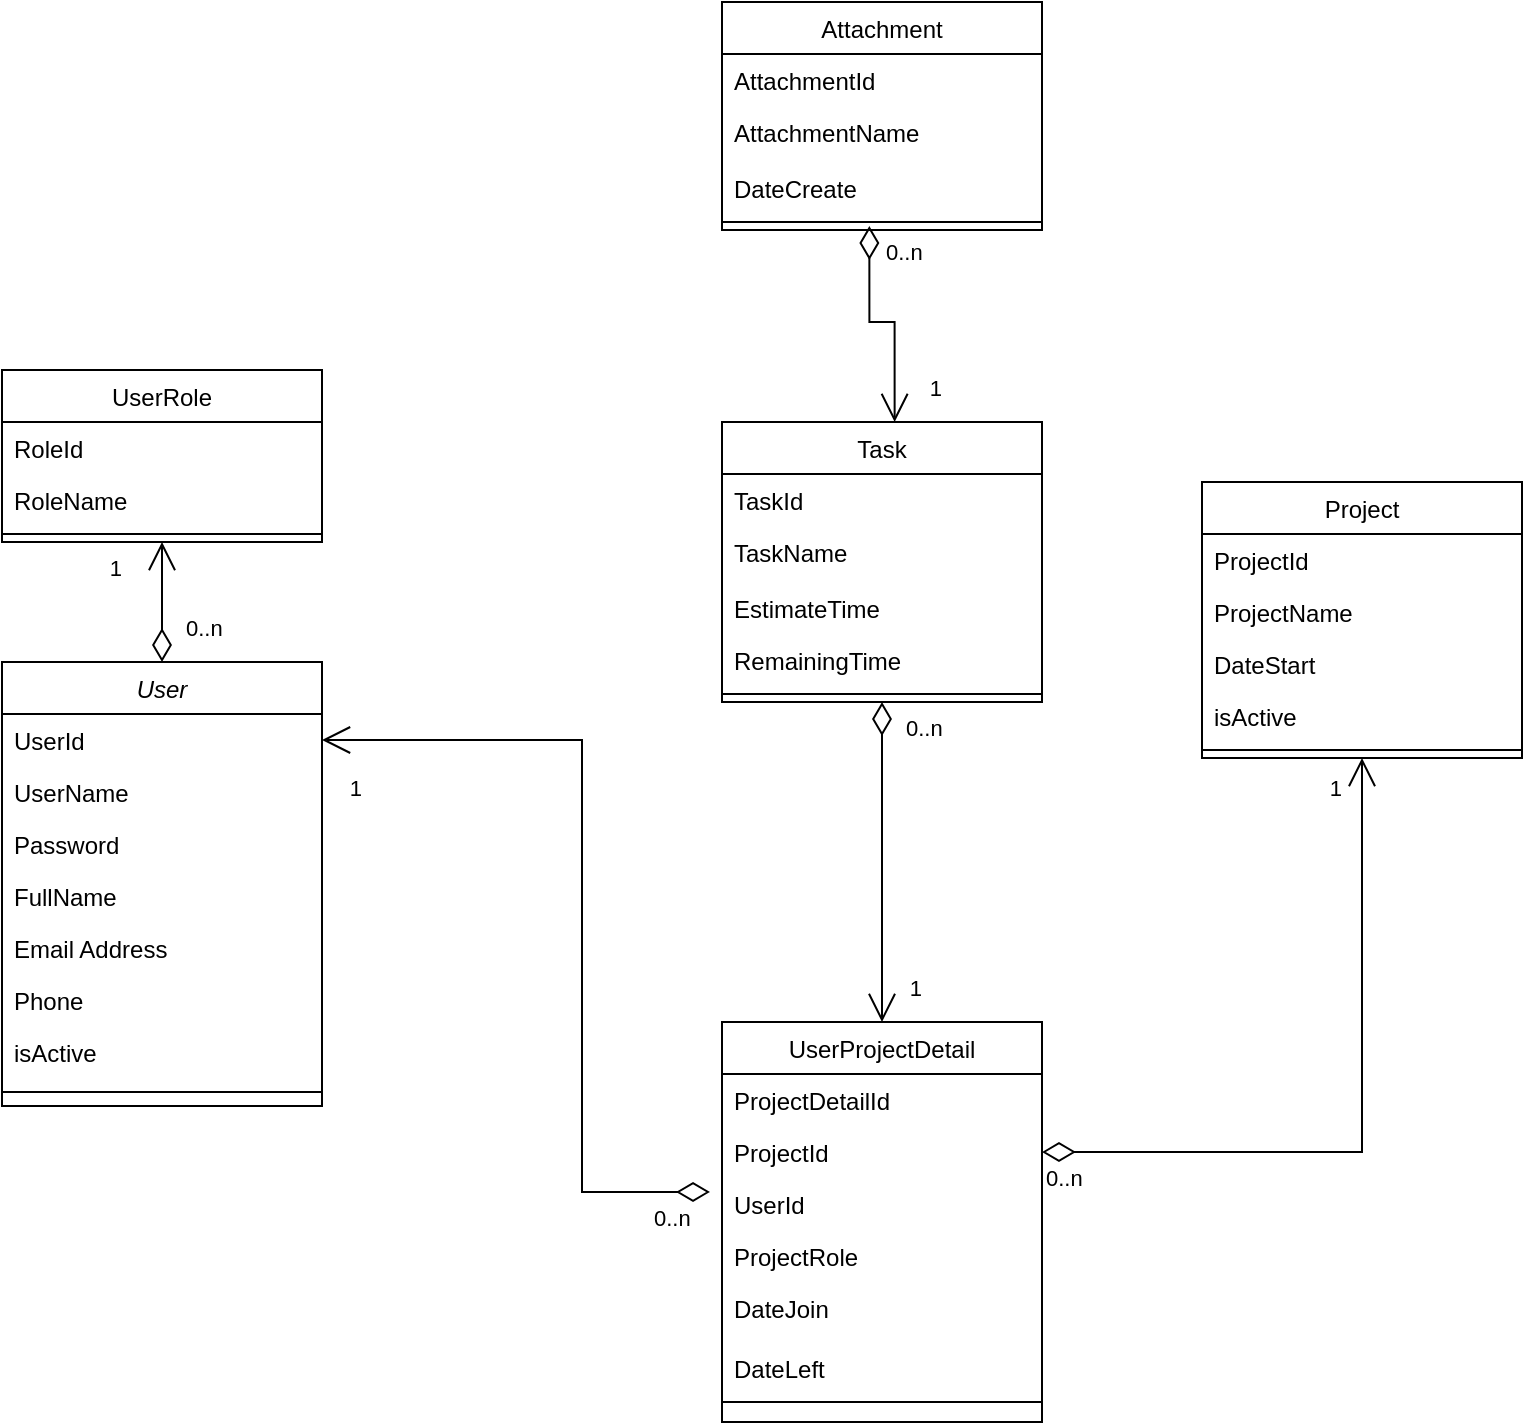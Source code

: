 <mxfile version="22.0.4" type="github">
  <diagram name="Page-1" id="lMffUk5MjSKnQNWP74wQ">
    <mxGraphModel dx="2639" dy="2053" grid="1" gridSize="10" guides="1" tooltips="1" connect="1" arrows="1" fold="1" page="1" pageScale="1" pageWidth="850" pageHeight="1100" math="0" shadow="0">
      <root>
        <mxCell id="0" />
        <mxCell id="1" parent="0" />
        <mxCell id="6bMaELLeyI9KqNoW2qYl-2" value="User&#xa;" style="swimlane;fontStyle=2;align=center;verticalAlign=top;childLayout=stackLayout;horizontal=1;startSize=26;horizontalStack=0;resizeParent=1;resizeLast=0;collapsible=1;marginBottom=0;rounded=0;shadow=0;strokeWidth=1;" vertex="1" parent="1">
          <mxGeometry x="-90" y="60" width="160" height="222" as="geometry">
            <mxRectangle x="230" y="140" width="160" height="26" as="alternateBounds" />
          </mxGeometry>
        </mxCell>
        <mxCell id="6bMaELLeyI9KqNoW2qYl-3" value="UserId" style="text;align=left;verticalAlign=top;spacingLeft=4;spacingRight=4;overflow=hidden;rotatable=0;points=[[0,0.5],[1,0.5]];portConstraint=eastwest;" vertex="1" parent="6bMaELLeyI9KqNoW2qYl-2">
          <mxGeometry y="26" width="160" height="26" as="geometry" />
        </mxCell>
        <mxCell id="6bMaELLeyI9KqNoW2qYl-4" value="UserName" style="text;align=left;verticalAlign=top;spacingLeft=4;spacingRight=4;overflow=hidden;rotatable=0;points=[[0,0.5],[1,0.5]];portConstraint=eastwest;rounded=0;shadow=0;html=0;" vertex="1" parent="6bMaELLeyI9KqNoW2qYl-2">
          <mxGeometry y="52" width="160" height="26" as="geometry" />
        </mxCell>
        <mxCell id="6bMaELLeyI9KqNoW2qYl-5" value="Password" style="text;align=left;verticalAlign=top;spacingLeft=4;spacingRight=4;overflow=hidden;rotatable=0;points=[[0,0.5],[1,0.5]];portConstraint=eastwest;rounded=0;shadow=0;html=0;" vertex="1" parent="6bMaELLeyI9KqNoW2qYl-2">
          <mxGeometry y="78" width="160" height="26" as="geometry" />
        </mxCell>
        <mxCell id="6bMaELLeyI9KqNoW2qYl-6" value="FullName" style="text;align=left;verticalAlign=top;spacingLeft=4;spacingRight=4;overflow=hidden;rotatable=0;points=[[0,0.5],[1,0.5]];portConstraint=eastwest;rounded=0;shadow=0;html=0;" vertex="1" parent="6bMaELLeyI9KqNoW2qYl-2">
          <mxGeometry y="104" width="160" height="26" as="geometry" />
        </mxCell>
        <mxCell id="6bMaELLeyI9KqNoW2qYl-7" value="Email Address" style="text;align=left;verticalAlign=top;spacingLeft=4;spacingRight=4;overflow=hidden;rotatable=0;points=[[0,0.5],[1,0.5]];portConstraint=eastwest;rounded=0;shadow=0;html=0;" vertex="1" parent="6bMaELLeyI9KqNoW2qYl-2">
          <mxGeometry y="130" width="160" height="26" as="geometry" />
        </mxCell>
        <mxCell id="6bMaELLeyI9KqNoW2qYl-8" value="Phone" style="text;align=left;verticalAlign=top;spacingLeft=4;spacingRight=4;overflow=hidden;rotatable=0;points=[[0,0.5],[1,0.5]];portConstraint=eastwest;rounded=0;shadow=0;html=0;" vertex="1" parent="6bMaELLeyI9KqNoW2qYl-2">
          <mxGeometry y="156" width="160" height="26" as="geometry" />
        </mxCell>
        <mxCell id="6bMaELLeyI9KqNoW2qYl-9" value="isActive" style="text;align=left;verticalAlign=top;spacingLeft=4;spacingRight=4;overflow=hidden;rotatable=0;points=[[0,0.5],[1,0.5]];portConstraint=eastwest;rounded=0;shadow=0;html=0;" vertex="1" parent="6bMaELLeyI9KqNoW2qYl-2">
          <mxGeometry y="182" width="160" height="26" as="geometry" />
        </mxCell>
        <mxCell id="6bMaELLeyI9KqNoW2qYl-10" value="" style="line;html=1;strokeWidth=1;align=left;verticalAlign=middle;spacingTop=-1;spacingLeft=3;spacingRight=3;rotatable=0;labelPosition=right;points=[];portConstraint=eastwest;" vertex="1" parent="6bMaELLeyI9KqNoW2qYl-2">
          <mxGeometry y="208" width="160" height="14" as="geometry" />
        </mxCell>
        <mxCell id="6bMaELLeyI9KqNoW2qYl-11" value="Task" style="swimlane;fontStyle=0;align=center;verticalAlign=top;childLayout=stackLayout;horizontal=1;startSize=26;horizontalStack=0;resizeParent=1;resizeLast=0;collapsible=1;marginBottom=0;rounded=0;shadow=0;strokeWidth=1;" vertex="1" parent="1">
          <mxGeometry x="270" y="-60" width="160" height="140" as="geometry">
            <mxRectangle x="130" y="380" width="160" height="26" as="alternateBounds" />
          </mxGeometry>
        </mxCell>
        <mxCell id="6bMaELLeyI9KqNoW2qYl-12" value="TaskId" style="text;align=left;verticalAlign=top;spacingLeft=4;spacingRight=4;overflow=hidden;rotatable=0;points=[[0,0.5],[1,0.5]];portConstraint=eastwest;" vertex="1" parent="6bMaELLeyI9KqNoW2qYl-11">
          <mxGeometry y="26" width="160" height="26" as="geometry" />
        </mxCell>
        <mxCell id="6bMaELLeyI9KqNoW2qYl-13" value="TaskName" style="text;align=left;verticalAlign=top;spacingLeft=4;spacingRight=4;overflow=hidden;rotatable=0;points=[[0,0.5],[1,0.5]];portConstraint=eastwest;rounded=0;shadow=0;html=0;" vertex="1" parent="6bMaELLeyI9KqNoW2qYl-11">
          <mxGeometry y="52" width="160" height="28" as="geometry" />
        </mxCell>
        <mxCell id="6bMaELLeyI9KqNoW2qYl-14" value="EstimateTime" style="text;align=left;verticalAlign=top;spacingLeft=4;spacingRight=4;overflow=hidden;rotatable=0;points=[[0,0.5],[1,0.5]];portConstraint=eastwest;rounded=0;shadow=0;html=0;" vertex="1" parent="6bMaELLeyI9KqNoW2qYl-11">
          <mxGeometry y="80" width="160" height="26" as="geometry" />
        </mxCell>
        <mxCell id="6bMaELLeyI9KqNoW2qYl-15" value="RemainingTime" style="text;align=left;verticalAlign=top;spacingLeft=4;spacingRight=4;overflow=hidden;rotatable=0;points=[[0,0.5],[1,0.5]];portConstraint=eastwest;rounded=0;shadow=0;html=0;" vertex="1" parent="6bMaELLeyI9KqNoW2qYl-11">
          <mxGeometry y="106" width="160" height="26" as="geometry" />
        </mxCell>
        <mxCell id="6bMaELLeyI9KqNoW2qYl-16" value="" style="line;html=1;strokeWidth=1;align=left;verticalAlign=middle;spacingTop=-1;spacingLeft=3;spacingRight=3;rotatable=0;labelPosition=right;points=[];portConstraint=eastwest;" vertex="1" parent="6bMaELLeyI9KqNoW2qYl-11">
          <mxGeometry y="132" width="160" height="8" as="geometry" />
        </mxCell>
        <mxCell id="6bMaELLeyI9KqNoW2qYl-17" value="UserProjectDetail" style="swimlane;fontStyle=0;align=center;verticalAlign=top;childLayout=stackLayout;horizontal=1;startSize=26;horizontalStack=0;resizeParent=1;resizeLast=0;collapsible=1;marginBottom=0;rounded=0;shadow=0;strokeWidth=1;" vertex="1" parent="1">
          <mxGeometry x="270" y="240" width="160" height="200" as="geometry">
            <mxRectangle x="340" y="380" width="170" height="26" as="alternateBounds" />
          </mxGeometry>
        </mxCell>
        <mxCell id="6bMaELLeyI9KqNoW2qYl-18" value="ProjectDetailId" style="text;align=left;verticalAlign=top;spacingLeft=4;spacingRight=4;overflow=hidden;rotatable=0;points=[[0,0.5],[1,0.5]];portConstraint=eastwest;" vertex="1" parent="6bMaELLeyI9KqNoW2qYl-17">
          <mxGeometry y="26" width="160" height="26" as="geometry" />
        </mxCell>
        <mxCell id="6bMaELLeyI9KqNoW2qYl-19" value="ProjectId" style="text;align=left;verticalAlign=top;spacingLeft=4;spacingRight=4;overflow=hidden;rotatable=0;points=[[0,0.5],[1,0.5]];portConstraint=eastwest;" vertex="1" parent="6bMaELLeyI9KqNoW2qYl-17">
          <mxGeometry y="52" width="160" height="26" as="geometry" />
        </mxCell>
        <mxCell id="6bMaELLeyI9KqNoW2qYl-20" value="UserId" style="text;align=left;verticalAlign=top;spacingLeft=4;spacingRight=4;overflow=hidden;rotatable=0;points=[[0,0.5],[1,0.5]];portConstraint=eastwest;" vertex="1" parent="6bMaELLeyI9KqNoW2qYl-17">
          <mxGeometry y="78" width="160" height="26" as="geometry" />
        </mxCell>
        <mxCell id="6bMaELLeyI9KqNoW2qYl-21" value="ProjectRole" style="text;align=left;verticalAlign=top;spacingLeft=4;spacingRight=4;overflow=hidden;rotatable=0;points=[[0,0.5],[1,0.5]];portConstraint=eastwest;" vertex="1" parent="6bMaELLeyI9KqNoW2qYl-17">
          <mxGeometry y="104" width="160" height="26" as="geometry" />
        </mxCell>
        <mxCell id="6bMaELLeyI9KqNoW2qYl-22" value="DateJoin" style="text;align=left;verticalAlign=top;spacingLeft=4;spacingRight=4;overflow=hidden;rotatable=0;points=[[0,0.5],[1,0.5]];portConstraint=eastwest;" vertex="1" parent="6bMaELLeyI9KqNoW2qYl-17">
          <mxGeometry y="130" width="160" height="30" as="geometry" />
        </mxCell>
        <mxCell id="6bMaELLeyI9KqNoW2qYl-23" value="DateLeft" style="text;align=left;verticalAlign=top;spacingLeft=4;spacingRight=4;overflow=hidden;rotatable=0;points=[[0,0.5],[1,0.5]];portConstraint=eastwest;" vertex="1" parent="6bMaELLeyI9KqNoW2qYl-17">
          <mxGeometry y="160" width="160" height="26" as="geometry" />
        </mxCell>
        <mxCell id="6bMaELLeyI9KqNoW2qYl-24" value="" style="line;html=1;strokeWidth=1;align=left;verticalAlign=middle;spacingTop=-1;spacingLeft=3;spacingRight=3;rotatable=0;labelPosition=right;points=[];portConstraint=eastwest;" vertex="1" parent="6bMaELLeyI9KqNoW2qYl-17">
          <mxGeometry y="186" width="160" height="8" as="geometry" />
        </mxCell>
        <mxCell id="6bMaELLeyI9KqNoW2qYl-25" value="Project" style="swimlane;fontStyle=0;align=center;verticalAlign=top;childLayout=stackLayout;horizontal=1;startSize=26;horizontalStack=0;resizeParent=1;resizeLast=0;collapsible=1;marginBottom=0;rounded=0;shadow=0;strokeWidth=1;" vertex="1" parent="1">
          <mxGeometry x="510" y="-30" width="160" height="138" as="geometry">
            <mxRectangle x="550" y="140" width="160" height="26" as="alternateBounds" />
          </mxGeometry>
        </mxCell>
        <mxCell id="6bMaELLeyI9KqNoW2qYl-26" value="ProjectId" style="text;align=left;verticalAlign=top;spacingLeft=4;spacingRight=4;overflow=hidden;rotatable=0;points=[[0,0.5],[1,0.5]];portConstraint=eastwest;" vertex="1" parent="6bMaELLeyI9KqNoW2qYl-25">
          <mxGeometry y="26" width="160" height="26" as="geometry" />
        </mxCell>
        <mxCell id="6bMaELLeyI9KqNoW2qYl-27" value="ProjectName" style="text;align=left;verticalAlign=top;spacingLeft=4;spacingRight=4;overflow=hidden;rotatable=0;points=[[0,0.5],[1,0.5]];portConstraint=eastwest;rounded=0;shadow=0;html=0;" vertex="1" parent="6bMaELLeyI9KqNoW2qYl-25">
          <mxGeometry y="52" width="160" height="26" as="geometry" />
        </mxCell>
        <mxCell id="6bMaELLeyI9KqNoW2qYl-28" value="DateStart" style="text;align=left;verticalAlign=top;spacingLeft=4;spacingRight=4;overflow=hidden;rotatable=0;points=[[0,0.5],[1,0.5]];portConstraint=eastwest;rounded=0;shadow=0;html=0;" vertex="1" parent="6bMaELLeyI9KqNoW2qYl-25">
          <mxGeometry y="78" width="160" height="26" as="geometry" />
        </mxCell>
        <mxCell id="6bMaELLeyI9KqNoW2qYl-29" value="isActive" style="text;align=left;verticalAlign=top;spacingLeft=4;spacingRight=4;overflow=hidden;rotatable=0;points=[[0,0.5],[1,0.5]];portConstraint=eastwest;rounded=0;shadow=0;html=0;" vertex="1" parent="6bMaELLeyI9KqNoW2qYl-25">
          <mxGeometry y="104" width="160" height="26" as="geometry" />
        </mxCell>
        <mxCell id="6bMaELLeyI9KqNoW2qYl-30" value="" style="line;html=1;strokeWidth=1;align=left;verticalAlign=middle;spacingTop=-1;spacingLeft=3;spacingRight=3;rotatable=0;labelPosition=right;points=[];portConstraint=eastwest;" vertex="1" parent="6bMaELLeyI9KqNoW2qYl-25">
          <mxGeometry y="130" width="160" height="8" as="geometry" />
        </mxCell>
        <mxCell id="6bMaELLeyI9KqNoW2qYl-31" value="UserRole" style="swimlane;fontStyle=0;align=center;verticalAlign=top;childLayout=stackLayout;horizontal=1;startSize=26;horizontalStack=0;resizeParent=1;resizeLast=0;collapsible=1;marginBottom=0;rounded=0;shadow=0;strokeWidth=1;" vertex="1" parent="1">
          <mxGeometry x="-90" y="-86" width="160" height="86" as="geometry">
            <mxRectangle x="130" y="380" width="160" height="26" as="alternateBounds" />
          </mxGeometry>
        </mxCell>
        <mxCell id="6bMaELLeyI9KqNoW2qYl-32" value="RoleId" style="text;align=left;verticalAlign=top;spacingLeft=4;spacingRight=4;overflow=hidden;rotatable=0;points=[[0,0.5],[1,0.5]];portConstraint=eastwest;" vertex="1" parent="6bMaELLeyI9KqNoW2qYl-31">
          <mxGeometry y="26" width="160" height="26" as="geometry" />
        </mxCell>
        <mxCell id="6bMaELLeyI9KqNoW2qYl-33" value="RoleName" style="text;align=left;verticalAlign=top;spacingLeft=4;spacingRight=4;overflow=hidden;rotatable=0;points=[[0,0.5],[1,0.5]];portConstraint=eastwest;rounded=0;shadow=0;html=0;" vertex="1" parent="6bMaELLeyI9KqNoW2qYl-31">
          <mxGeometry y="52" width="160" height="26" as="geometry" />
        </mxCell>
        <mxCell id="6bMaELLeyI9KqNoW2qYl-34" value="" style="line;html=1;strokeWidth=1;align=left;verticalAlign=middle;spacingTop=-1;spacingLeft=3;spacingRight=3;rotatable=0;labelPosition=right;points=[];portConstraint=eastwest;" vertex="1" parent="6bMaELLeyI9KqNoW2qYl-31">
          <mxGeometry y="78" width="160" height="8" as="geometry" />
        </mxCell>
        <mxCell id="6bMaELLeyI9KqNoW2qYl-35" value="" style="endArrow=open;html=1;endSize=12;startArrow=diamondThin;startSize=14;startFill=0;edgeStyle=orthogonalEdgeStyle;rounded=0;exitX=1;exitY=0.5;exitDx=0;exitDy=0;entryX=0.5;entryY=1;entryDx=0;entryDy=0;" edge="1" parent="1">
          <mxGeometry relative="1" as="geometry">
            <mxPoint x="430" y="305" as="sourcePoint" />
            <mxPoint x="590" y="108" as="targetPoint" />
            <Array as="points">
              <mxPoint x="590" y="305" />
            </Array>
          </mxGeometry>
        </mxCell>
        <mxCell id="6bMaELLeyI9KqNoW2qYl-36" value="0..n" style="edgeLabel;resizable=0;html=1;align=left;verticalAlign=top;" connectable="0" vertex="1" parent="6bMaELLeyI9KqNoW2qYl-35">
          <mxGeometry x="-1" relative="1" as="geometry" />
        </mxCell>
        <mxCell id="6bMaELLeyI9KqNoW2qYl-37" value="1" style="edgeLabel;resizable=0;html=1;align=right;verticalAlign=top;" connectable="0" vertex="1" parent="6bMaELLeyI9KqNoW2qYl-35">
          <mxGeometry x="1" relative="1" as="geometry">
            <mxPoint x="-10" y="2" as="offset" />
          </mxGeometry>
        </mxCell>
        <mxCell id="6bMaELLeyI9KqNoW2qYl-38" value="" style="endArrow=open;html=1;endSize=12;startArrow=diamondThin;startSize=14;startFill=0;edgeStyle=orthogonalEdgeStyle;rounded=0;exitX=0.5;exitY=0;exitDx=0;exitDy=0;entryX=0.5;entryY=1;entryDx=0;entryDy=0;" edge="1" parent="1" source="6bMaELLeyI9KqNoW2qYl-2" target="6bMaELLeyI9KqNoW2qYl-31">
          <mxGeometry relative="1" as="geometry">
            <mxPoint x="20" y="110" as="sourcePoint" />
            <mxPoint x="180" y="110" as="targetPoint" />
          </mxGeometry>
        </mxCell>
        <mxCell id="6bMaELLeyI9KqNoW2qYl-39" value="0..n" style="edgeLabel;resizable=0;html=1;align=left;verticalAlign=top;" connectable="0" vertex="1" parent="6bMaELLeyI9KqNoW2qYl-38">
          <mxGeometry x="-1" relative="1" as="geometry">
            <mxPoint x="10" y="-30" as="offset" />
          </mxGeometry>
        </mxCell>
        <mxCell id="6bMaELLeyI9KqNoW2qYl-40" value="1" style="edgeLabel;resizable=0;html=1;align=right;verticalAlign=top;" connectable="0" vertex="1" parent="6bMaELLeyI9KqNoW2qYl-38">
          <mxGeometry x="1" relative="1" as="geometry">
            <mxPoint x="-20" as="offset" />
          </mxGeometry>
        </mxCell>
        <mxCell id="6bMaELLeyI9KqNoW2qYl-41" value="" style="endArrow=open;html=1;endSize=12;startArrow=diamondThin;startSize=14;startFill=0;edgeStyle=orthogonalEdgeStyle;rounded=0;entryX=1;entryY=0.5;entryDx=0;entryDy=0;" edge="1" parent="1">
          <mxGeometry x="0.181" y="10" relative="1" as="geometry">
            <mxPoint x="264" y="325.006" as="sourcePoint" />
            <mxPoint x="70" y="99" as="targetPoint" />
            <Array as="points">
              <mxPoint x="200" y="325" />
              <mxPoint x="200" y="99" />
            </Array>
            <mxPoint as="offset" />
          </mxGeometry>
        </mxCell>
        <mxCell id="6bMaELLeyI9KqNoW2qYl-42" value="0..n" style="edgeLabel;resizable=0;html=1;align=left;verticalAlign=top;" connectable="0" vertex="1" parent="6bMaELLeyI9KqNoW2qYl-41">
          <mxGeometry x="-1" relative="1" as="geometry">
            <mxPoint x="-30" as="offset" />
          </mxGeometry>
        </mxCell>
        <mxCell id="6bMaELLeyI9KqNoW2qYl-43" value="1" style="edgeLabel;resizable=0;html=1;align=right;verticalAlign=top;" connectable="0" vertex="1" parent="6bMaELLeyI9KqNoW2qYl-41">
          <mxGeometry x="1" relative="1" as="geometry">
            <mxPoint x="20" y="11" as="offset" />
          </mxGeometry>
        </mxCell>
        <mxCell id="6bMaELLeyI9KqNoW2qYl-44" value="" style="endArrow=open;html=1;endSize=12;startArrow=diamondThin;startSize=14;startFill=0;edgeStyle=orthogonalEdgeStyle;rounded=0;labelBackgroundColor=default;strokeColor=default;align=center;verticalAlign=middle;fontFamily=Helvetica;fontSize=11;fontColor=default;shape=connector;entryX=0.5;entryY=0;entryDx=0;entryDy=0;exitX=0.5;exitY=1;exitDx=0;exitDy=0;" edge="1" parent="1" source="6bMaELLeyI9KqNoW2qYl-11" target="6bMaELLeyI9KqNoW2qYl-17">
          <mxGeometry relative="1" as="geometry">
            <mxPoint x="60" y="140" as="sourcePoint" />
            <mxPoint x="220" y="140" as="targetPoint" />
          </mxGeometry>
        </mxCell>
        <mxCell id="6bMaELLeyI9KqNoW2qYl-45" value="0..n" style="edgeLabel;resizable=0;html=1;align=left;verticalAlign=top;fontFamily=Helvetica;fontSize=11;fontColor=default;" connectable="0" vertex="1" parent="6bMaELLeyI9KqNoW2qYl-44">
          <mxGeometry x="-1" relative="1" as="geometry">
            <mxPoint x="10" as="offset" />
          </mxGeometry>
        </mxCell>
        <mxCell id="6bMaELLeyI9KqNoW2qYl-46" value="1" style="edgeLabel;resizable=0;html=1;align=right;verticalAlign=top;fontFamily=Helvetica;fontSize=11;fontColor=default;" connectable="0" vertex="1" parent="6bMaELLeyI9KqNoW2qYl-44">
          <mxGeometry x="1" relative="1" as="geometry">
            <mxPoint x="20" y="-30" as="offset" />
          </mxGeometry>
        </mxCell>
        <mxCell id="6bMaELLeyI9KqNoW2qYl-47" value="Attachment" style="swimlane;fontStyle=0;align=center;verticalAlign=top;childLayout=stackLayout;horizontal=1;startSize=26;horizontalStack=0;resizeParent=1;resizeLast=0;collapsible=1;marginBottom=0;rounded=0;shadow=0;strokeWidth=1;" vertex="1" parent="1">
          <mxGeometry x="270" y="-270" width="160" height="114" as="geometry">
            <mxRectangle x="130" y="380" width="160" height="26" as="alternateBounds" />
          </mxGeometry>
        </mxCell>
        <mxCell id="6bMaELLeyI9KqNoW2qYl-48" value="AttachmentId" style="text;align=left;verticalAlign=top;spacingLeft=4;spacingRight=4;overflow=hidden;rotatable=0;points=[[0,0.5],[1,0.5]];portConstraint=eastwest;" vertex="1" parent="6bMaELLeyI9KqNoW2qYl-47">
          <mxGeometry y="26" width="160" height="26" as="geometry" />
        </mxCell>
        <mxCell id="6bMaELLeyI9KqNoW2qYl-49" value="AttachmentName" style="text;align=left;verticalAlign=top;spacingLeft=4;spacingRight=4;overflow=hidden;rotatable=0;points=[[0,0.5],[1,0.5]];portConstraint=eastwest;rounded=0;shadow=0;html=0;" vertex="1" parent="6bMaELLeyI9KqNoW2qYl-47">
          <mxGeometry y="52" width="160" height="28" as="geometry" />
        </mxCell>
        <mxCell id="6bMaELLeyI9KqNoW2qYl-50" value="DateCreate" style="text;align=left;verticalAlign=top;spacingLeft=4;spacingRight=4;overflow=hidden;rotatable=0;points=[[0,0.5],[1,0.5]];portConstraint=eastwest;rounded=0;shadow=0;html=0;" vertex="1" parent="6bMaELLeyI9KqNoW2qYl-47">
          <mxGeometry y="80" width="160" height="26" as="geometry" />
        </mxCell>
        <mxCell id="6bMaELLeyI9KqNoW2qYl-51" value="" style="line;html=1;strokeWidth=1;align=left;verticalAlign=middle;spacingTop=-1;spacingLeft=3;spacingRight=3;rotatable=0;labelPosition=right;points=[];portConstraint=eastwest;" vertex="1" parent="6bMaELLeyI9KqNoW2qYl-47">
          <mxGeometry y="106" width="160" height="8" as="geometry" />
        </mxCell>
        <mxCell id="6bMaELLeyI9KqNoW2qYl-52" value="" style="endArrow=open;html=1;endSize=12;startArrow=diamondThin;startSize=14;startFill=0;edgeStyle=orthogonalEdgeStyle;rounded=0;labelBackgroundColor=default;strokeColor=default;align=center;verticalAlign=middle;fontFamily=Helvetica;fontSize=11;fontColor=default;shape=connector;exitX=0.421;exitY=0.757;exitDx=0;exitDy=0;exitPerimeter=0;entryX=0.5;entryY=0;entryDx=0;entryDy=0;" edge="1" parent="1">
          <mxGeometry x="-0.086" y="10" relative="1" as="geometry">
            <mxPoint x="343.68" y="-157.944" as="sourcePoint" />
            <mxPoint x="356.32" y="-60" as="targetPoint" />
            <Array as="points">
              <mxPoint x="344" y="-110" />
              <mxPoint x="356" y="-110" />
            </Array>
            <mxPoint as="offset" />
          </mxGeometry>
        </mxCell>
        <mxCell id="6bMaELLeyI9KqNoW2qYl-53" value="0..n" style="edgeLabel;resizable=0;html=1;align=left;verticalAlign=top;fontFamily=Helvetica;fontSize=11;fontColor=default;" connectable="0" vertex="1" parent="6bMaELLeyI9KqNoW2qYl-52">
          <mxGeometry x="-1" relative="1" as="geometry">
            <mxPoint x="6" as="offset" />
          </mxGeometry>
        </mxCell>
        <mxCell id="6bMaELLeyI9KqNoW2qYl-54" value="1" style="edgeLabel;resizable=0;html=1;align=right;verticalAlign=top;fontFamily=Helvetica;fontSize=11;fontColor=default;" connectable="0" vertex="1" parent="6bMaELLeyI9KqNoW2qYl-52">
          <mxGeometry x="1" relative="1" as="geometry">
            <mxPoint x="24" y="-30" as="offset" />
          </mxGeometry>
        </mxCell>
      </root>
    </mxGraphModel>
  </diagram>
</mxfile>
